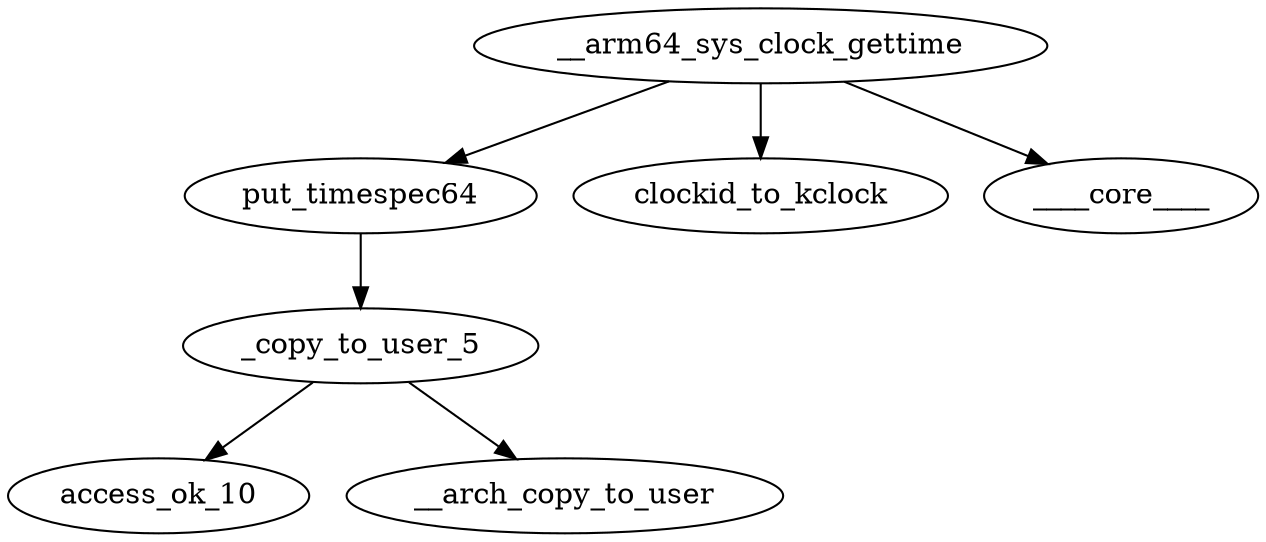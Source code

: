digraph kerncollapsed {
    "put_timespec64" [color="black"];
    "_copy_to_user_5" [color="black"];
    "access_ok_10" [color="black"];
    "__arch_copy_to_user" [color="black"];
    "clockid_to_kclock" [color="black"];
    "__arm64_sys_clock_gettime" [color="black"];
    "____core____" [color="kernel"];
    "__arm64_sys_clock_gettime" -> "____core____" [color="black"];
    "__arm64_sys_clock_gettime" -> "put_timespec64" [color="black"];
    "__arm64_sys_clock_gettime" -> "clockid_to_kclock" [color="black"];
    "put_timespec64" -> "_copy_to_user_5" [color="black"];
    "_copy_to_user_5" -> "access_ok_10" [color="black"];
    "_copy_to_user_5" -> "__arch_copy_to_user" [color="black"];
}

